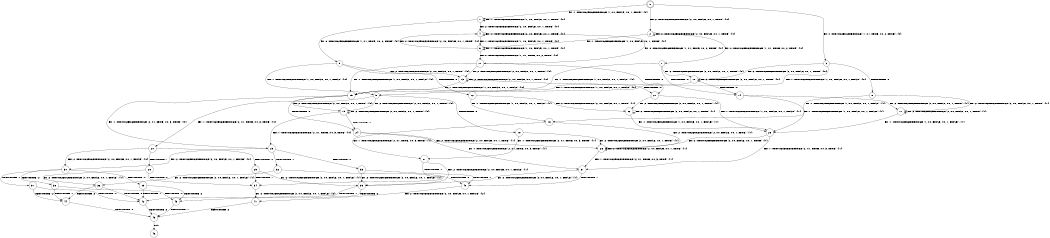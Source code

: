 digraph BCG {
size = "7, 10.5";
center = TRUE;
node [shape = circle];
0 [peripheries = 2];
0 -> 1 [label = "EX !1 !ATOMIC_EXCH_BRANCH (1, +0, FALSE, +0, 1, TRUE) !{0}"];
0 -> 2 [label = "EX !2 !ATOMIC_EXCH_BRANCH (2, +0, FALSE, +0, 1, TRUE) !{0}"];
0 -> 3 [label = "EX !0 !ATOMIC_EXCH_BRANCH (1, +1, TRUE, +0, 2, TRUE) !{0}"];
1 -> 4 [label = "EX !2 !ATOMIC_EXCH_BRANCH (2, +0, FALSE, +0, 1, TRUE) !{0}"];
1 -> 5 [label = "EX !0 !ATOMIC_EXCH_BRANCH (1, +1, TRUE, +0, 2, TRUE) !{0}"];
1 -> 1 [label = "EX !1 !ATOMIC_EXCH_BRANCH (1, +0, FALSE, +0, 1, TRUE) !{0}"];
2 -> 6 [label = "EX !1 !ATOMIC_EXCH_BRANCH (1, +0, FALSE, +0, 1, TRUE) !{0}"];
2 -> 7 [label = "EX !0 !ATOMIC_EXCH_BRANCH (1, +1, TRUE, +0, 2, TRUE) !{0}"];
2 -> 2 [label = "EX !2 !ATOMIC_EXCH_BRANCH (2, +0, FALSE, +0, 1, TRUE) !{0}"];
3 -> 8 [label = "TERMINATE !0"];
3 -> 9 [label = "EX !1 !ATOMIC_EXCH_BRANCH (1, +0, FALSE, +0, 1, FALSE) !{0}"];
3 -> 10 [label = "EX !2 !ATOMIC_EXCH_BRANCH (2, +0, FALSE, +0, 1, TRUE) !{0}"];
4 -> 11 [label = "EX !0 !ATOMIC_EXCH_BRANCH (1, +1, TRUE, +0, 2, TRUE) !{0}"];
4 -> 4 [label = "EX !2 !ATOMIC_EXCH_BRANCH (2, +0, FALSE, +0, 1, TRUE) !{0}"];
4 -> 6 [label = "EX !1 !ATOMIC_EXCH_BRANCH (1, +0, FALSE, +0, 1, TRUE) !{0}"];
5 -> 12 [label = "TERMINATE !0"];
5 -> 13 [label = "EX !2 !ATOMIC_EXCH_BRANCH (2, +0, FALSE, +0, 1, TRUE) !{0}"];
5 -> 9 [label = "EX !1 !ATOMIC_EXCH_BRANCH (1, +0, FALSE, +0, 1, FALSE) !{0}"];
6 -> 11 [label = "EX !0 !ATOMIC_EXCH_BRANCH (1, +1, TRUE, +0, 2, TRUE) !{0}"];
6 -> 4 [label = "EX !2 !ATOMIC_EXCH_BRANCH (2, +0, FALSE, +0, 1, TRUE) !{0}"];
6 -> 6 [label = "EX !1 !ATOMIC_EXCH_BRANCH (1, +0, FALSE, +0, 1, TRUE) !{0}"];
7 -> 14 [label = "TERMINATE !0"];
7 -> 15 [label = "EX !1 !ATOMIC_EXCH_BRANCH (1, +0, FALSE, +0, 1, FALSE) !{0}"];
7 -> 10 [label = "EX !2 !ATOMIC_EXCH_BRANCH (2, +0, FALSE, +0, 1, TRUE) !{0}"];
8 -> 16 [label = "EX !1 !ATOMIC_EXCH_BRANCH (1, +0, FALSE, +0, 1, FALSE) !{1}"];
8 -> 17 [label = "EX !2 !ATOMIC_EXCH_BRANCH (2, +0, FALSE, +0, 1, TRUE) !{1}"];
9 -> 18 [label = "TERMINATE !0"];
9 -> 19 [label = "EX !2 !ATOMIC_EXCH_BRANCH (2, +0, FALSE, +0, 1, TRUE) !{0}"];
9 -> 20 [label = "EX !1 !ATOMIC_EXCH_BRANCH (2, +1, TRUE, +0, 3, TRUE) !{0}"];
10 -> 14 [label = "TERMINATE !0"];
10 -> 15 [label = "EX !1 !ATOMIC_EXCH_BRANCH (1, +0, FALSE, +0, 1, FALSE) !{0}"];
10 -> 10 [label = "EX !2 !ATOMIC_EXCH_BRANCH (2, +0, FALSE, +0, 1, TRUE) !{0}"];
11 -> 21 [label = "TERMINATE !0"];
11 -> 13 [label = "EX !2 !ATOMIC_EXCH_BRANCH (2, +0, FALSE, +0, 1, TRUE) !{0}"];
11 -> 15 [label = "EX !1 !ATOMIC_EXCH_BRANCH (1, +0, FALSE, +0, 1, FALSE) !{0}"];
12 -> 16 [label = "EX !1 !ATOMIC_EXCH_BRANCH (1, +0, FALSE, +0, 1, FALSE) !{1}"];
12 -> 22 [label = "EX !2 !ATOMIC_EXCH_BRANCH (2, +0, FALSE, +0, 1, TRUE) !{1}"];
13 -> 21 [label = "TERMINATE !0"];
13 -> 13 [label = "EX !2 !ATOMIC_EXCH_BRANCH (2, +0, FALSE, +0, 1, TRUE) !{0}"];
13 -> 15 [label = "EX !1 !ATOMIC_EXCH_BRANCH (1, +0, FALSE, +0, 1, FALSE) !{0}"];
14 -> 17 [label = "EX !2 !ATOMIC_EXCH_BRANCH (2, +0, FALSE, +0, 1, TRUE) !{1}"];
14 -> 23 [label = "EX !1 !ATOMIC_EXCH_BRANCH (1, +0, FALSE, +0, 1, FALSE) !{1}"];
15 -> 24 [label = "TERMINATE !0"];
15 -> 19 [label = "EX !2 !ATOMIC_EXCH_BRANCH (2, +0, FALSE, +0, 1, TRUE) !{0}"];
15 -> 25 [label = "EX !1 !ATOMIC_EXCH_BRANCH (2, +1, TRUE, +0, 3, TRUE) !{0}"];
16 -> 26 [label = "EX !2 !ATOMIC_EXCH_BRANCH (2, +0, FALSE, +0, 1, TRUE) !{1}"];
16 -> 27 [label = "EX !1 !ATOMIC_EXCH_BRANCH (2, +1, TRUE, +0, 3, TRUE) !{1}"];
17 -> 23 [label = "EX !1 !ATOMIC_EXCH_BRANCH (1, +0, FALSE, +0, 1, FALSE) !{1}"];
17 -> 17 [label = "EX !2 !ATOMIC_EXCH_BRANCH (2, +0, FALSE, +0, 1, TRUE) !{1}"];
18 -> 27 [label = "EX !1 !ATOMIC_EXCH_BRANCH (2, +1, TRUE, +0, 3, TRUE) !{1}"];
18 -> 26 [label = "EX !2 !ATOMIC_EXCH_BRANCH (2, +0, FALSE, +0, 1, TRUE) !{1}"];
19 -> 24 [label = "TERMINATE !0"];
19 -> 19 [label = "EX !2 !ATOMIC_EXCH_BRANCH (2, +0, FALSE, +0, 1, TRUE) !{0}"];
19 -> 25 [label = "EX !1 !ATOMIC_EXCH_BRANCH (2, +1, TRUE, +0, 3, TRUE) !{0}"];
20 -> 28 [label = "TERMINATE !1"];
20 -> 29 [label = "TERMINATE !0"];
20 -> 30 [label = "EX !2 !ATOMIC_EXCH_BRANCH (2, +0, FALSE, +0, 1, FALSE) !{0}"];
21 -> 22 [label = "EX !2 !ATOMIC_EXCH_BRANCH (2, +0, FALSE, +0, 1, TRUE) !{1}"];
21 -> 23 [label = "EX !1 !ATOMIC_EXCH_BRANCH (1, +0, FALSE, +0, 1, FALSE) !{1}"];
22 -> 22 [label = "EX !2 !ATOMIC_EXCH_BRANCH (2, +0, FALSE, +0, 1, TRUE) !{1}"];
22 -> 23 [label = "EX !1 !ATOMIC_EXCH_BRANCH (1, +0, FALSE, +0, 1, FALSE) !{1}"];
23 -> 26 [label = "EX !2 !ATOMIC_EXCH_BRANCH (2, +0, FALSE, +0, 1, TRUE) !{1}"];
23 -> 31 [label = "EX !1 !ATOMIC_EXCH_BRANCH (2, +1, TRUE, +0, 3, TRUE) !{1}"];
24 -> 26 [label = "EX !2 !ATOMIC_EXCH_BRANCH (2, +0, FALSE, +0, 1, TRUE) !{1}"];
24 -> 31 [label = "EX !1 !ATOMIC_EXCH_BRANCH (2, +1, TRUE, +0, 3, TRUE) !{1}"];
25 -> 32 [label = "TERMINATE !1"];
25 -> 33 [label = "TERMINATE !0"];
25 -> 30 [label = "EX !2 !ATOMIC_EXCH_BRANCH (2, +0, FALSE, +0, 1, FALSE) !{0}"];
26 -> 26 [label = "EX !2 !ATOMIC_EXCH_BRANCH (2, +0, FALSE, +0, 1, TRUE) !{1}"];
26 -> 31 [label = "EX !1 !ATOMIC_EXCH_BRANCH (2, +1, TRUE, +0, 3, TRUE) !{1}"];
27 -> 34 [label = "TERMINATE !1"];
27 -> 35 [label = "EX !2 !ATOMIC_EXCH_BRANCH (2, +0, FALSE, +0, 1, FALSE) !{1}"];
28 -> 34 [label = "TERMINATE !0"];
28 -> 36 [label = "EX !2 !ATOMIC_EXCH_BRANCH (2, +0, FALSE, +0, 1, FALSE) !{1}"];
29 -> 34 [label = "TERMINATE !1"];
29 -> 35 [label = "EX !2 !ATOMIC_EXCH_BRANCH (2, +0, FALSE, +0, 1, FALSE) !{1}"];
30 -> 37 [label = "TERMINATE !1"];
30 -> 38 [label = "TERMINATE !2"];
30 -> 39 [label = "TERMINATE !0"];
31 -> 40 [label = "TERMINATE !1"];
31 -> 35 [label = "EX !2 !ATOMIC_EXCH_BRANCH (2, +0, FALSE, +0, 1, FALSE) !{1}"];
32 -> 36 [label = "EX !2 !ATOMIC_EXCH_BRANCH (2, +0, FALSE, +0, 1, FALSE) !{1}"];
32 -> 40 [label = "TERMINATE !0"];
33 -> 35 [label = "EX !2 !ATOMIC_EXCH_BRANCH (2, +0, FALSE, +0, 1, FALSE) !{1}"];
33 -> 40 [label = "TERMINATE !1"];
34 -> 41 [label = "EX !2 !ATOMIC_EXCH_BRANCH (2, +0, FALSE, +0, 1, FALSE) !{2}"];
35 -> 42 [label = "TERMINATE !1"];
35 -> 43 [label = "TERMINATE !2"];
36 -> 44 [label = "TERMINATE !2"];
36 -> 42 [label = "TERMINATE !0"];
37 -> 44 [label = "TERMINATE !2"];
37 -> 42 [label = "TERMINATE !0"];
38 -> 44 [label = "TERMINATE !1"];
38 -> 43 [label = "TERMINATE !0"];
39 -> 42 [label = "TERMINATE !1"];
39 -> 43 [label = "TERMINATE !2"];
40 -> 41 [label = "EX !2 !ATOMIC_EXCH_BRANCH (2, +0, FALSE, +0, 1, FALSE) !{2}"];
41 -> 45 [label = "TERMINATE !2"];
42 -> 45 [label = "TERMINATE !2"];
43 -> 45 [label = "TERMINATE !1"];
44 -> 45 [label = "TERMINATE !0"];
45 -> 46 [label = "exit"];
}
